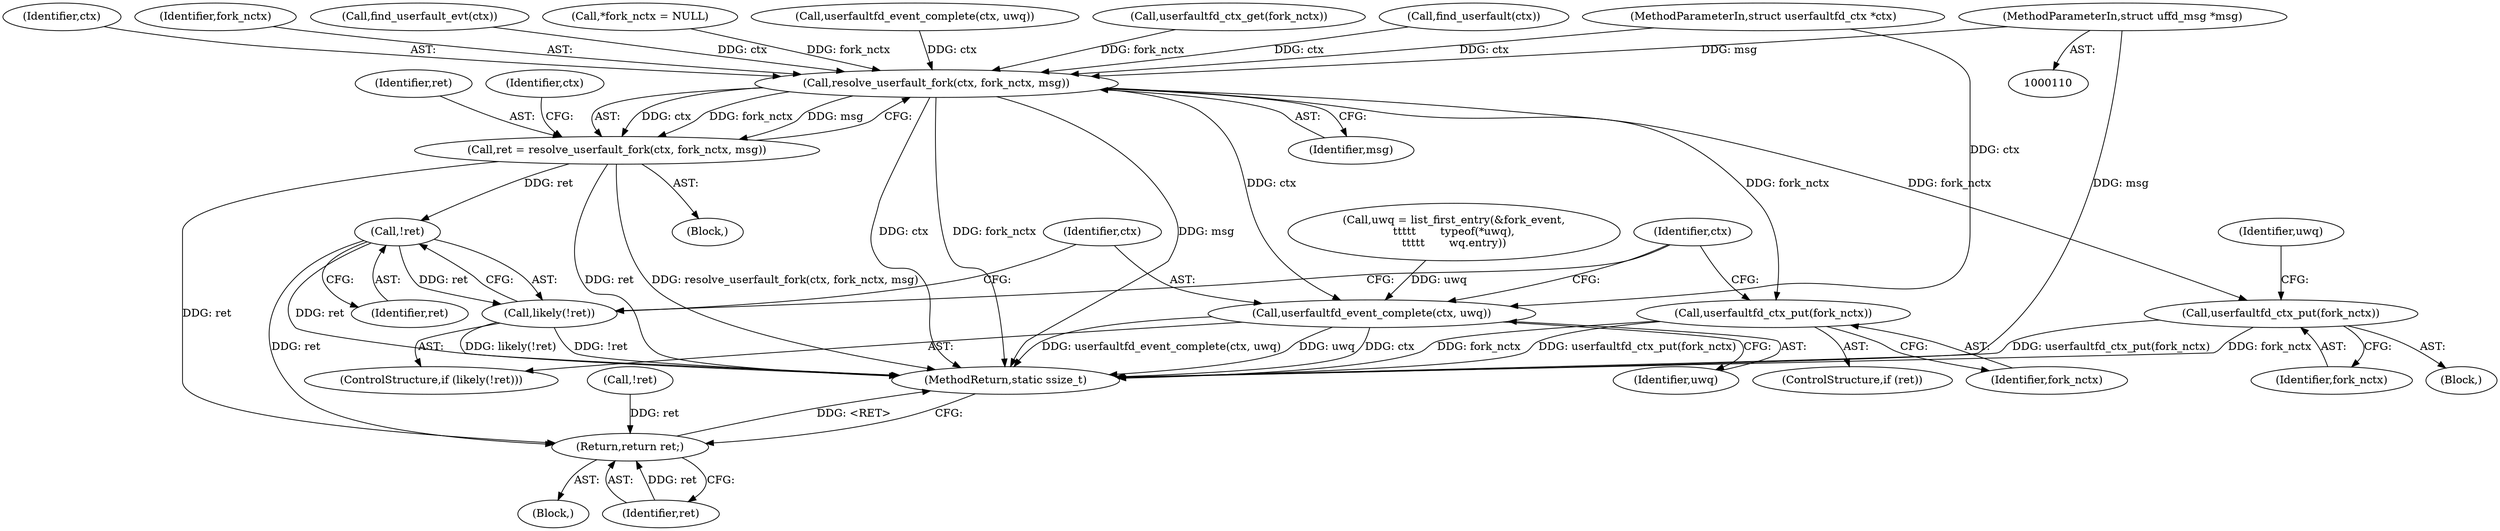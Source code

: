 digraph "0_linux_384632e67e0829deb8015ee6ad916b180049d252@pointer" {
"1000113" [label="(MethodParameterIn,struct uffd_msg *msg)"];
"1000355" [label="(Call,resolve_userfault_fork(ctx, fork_nctx, msg))"];
"1000353" [label="(Call,ret = resolve_userfault_fork(ctx, fork_nctx, msg))"];
"1000403" [label="(Call,!ret)"];
"1000402" [label="(Call,likely(!ret))"];
"1000421" [label="(Return,return ret;)"];
"1000372" [label="(Call,userfaultfd_ctx_put(fork_nctx))"];
"1000405" [label="(Call,userfaultfd_event_complete(ctx, uwq))"];
"1000412" [label="(Call,userfaultfd_ctx_put(fork_nctx))"];
"1000114" [label="(Block,)"];
"1000410" [label="(ControlStructure,if (ret))"];
"1000217" [label="(Call,find_userfault_evt(ctx))"];
"1000123" [label="(Call,*fork_nctx = NULL)"];
"1000355" [label="(Call,resolve_userfault_fork(ctx, fork_nctx, msg))"];
"1000113" [label="(MethodParameterIn,struct uffd_msg *msg)"];
"1000274" [label="(Call,userfaultfd_event_complete(ctx, uwq))"];
"1000422" [label="(Identifier,ret)"];
"1000413" [label="(Identifier,fork_nctx)"];
"1000374" [label="(Call,uwq = list_first_entry(&fork_event,\n\t\t\t\t\t       typeof(*uwq),\n\t\t\t\t\t       wq.entry))"];
"1000405" [label="(Call,userfaultfd_event_complete(ctx, uwq))"];
"1000423" [label="(MethodReturn,static ssize_t)"];
"1000358" [label="(Identifier,msg)"];
"1000418" [label="(Identifier,ctx)"];
"1000356" [label="(Identifier,ctx)"];
"1000357" [label="(Identifier,fork_nctx)"];
"1000111" [label="(MethodParameterIn,struct userfaultfd_ctx *ctx)"];
"1000345" [label="(Call,!ret)"];
"1000261" [label="(Call,userfaultfd_ctx_get(fork_nctx))"];
"1000403" [label="(Call,!ret)"];
"1000354" [label="(Identifier,ret)"];
"1000375" [label="(Identifier,uwq)"];
"1000371" [label="(Block,)"];
"1000421" [label="(Return,return ret;)"];
"1000404" [label="(Identifier,ret)"];
"1000372" [label="(Call,userfaultfd_ctx_put(fork_nctx))"];
"1000412" [label="(Call,userfaultfd_ctx_put(fork_nctx))"];
"1000363" [label="(Identifier,ctx)"];
"1000373" [label="(Identifier,fork_nctx)"];
"1000153" [label="(Call,find_userfault(ctx))"];
"1000353" [label="(Call,ret = resolve_userfault_fork(ctx, fork_nctx, msg))"];
"1000352" [label="(Block,)"];
"1000402" [label="(Call,likely(!ret))"];
"1000407" [label="(Identifier,uwq)"];
"1000406" [label="(Identifier,ctx)"];
"1000401" [label="(ControlStructure,if (likely(!ret)))"];
"1000113" -> "1000110"  [label="AST: "];
"1000113" -> "1000423"  [label="DDG: msg"];
"1000113" -> "1000355"  [label="DDG: msg"];
"1000355" -> "1000353"  [label="AST: "];
"1000355" -> "1000358"  [label="CFG: "];
"1000356" -> "1000355"  [label="AST: "];
"1000357" -> "1000355"  [label="AST: "];
"1000358" -> "1000355"  [label="AST: "];
"1000353" -> "1000355"  [label="CFG: "];
"1000355" -> "1000423"  [label="DDG: ctx"];
"1000355" -> "1000423"  [label="DDG: fork_nctx"];
"1000355" -> "1000423"  [label="DDG: msg"];
"1000355" -> "1000353"  [label="DDG: ctx"];
"1000355" -> "1000353"  [label="DDG: fork_nctx"];
"1000355" -> "1000353"  [label="DDG: msg"];
"1000274" -> "1000355"  [label="DDG: ctx"];
"1000217" -> "1000355"  [label="DDG: ctx"];
"1000153" -> "1000355"  [label="DDG: ctx"];
"1000111" -> "1000355"  [label="DDG: ctx"];
"1000261" -> "1000355"  [label="DDG: fork_nctx"];
"1000123" -> "1000355"  [label="DDG: fork_nctx"];
"1000355" -> "1000372"  [label="DDG: fork_nctx"];
"1000355" -> "1000405"  [label="DDG: ctx"];
"1000355" -> "1000412"  [label="DDG: fork_nctx"];
"1000353" -> "1000352"  [label="AST: "];
"1000354" -> "1000353"  [label="AST: "];
"1000363" -> "1000353"  [label="CFG: "];
"1000353" -> "1000423"  [label="DDG: ret"];
"1000353" -> "1000423"  [label="DDG: resolve_userfault_fork(ctx, fork_nctx, msg)"];
"1000353" -> "1000403"  [label="DDG: ret"];
"1000353" -> "1000421"  [label="DDG: ret"];
"1000403" -> "1000402"  [label="AST: "];
"1000403" -> "1000404"  [label="CFG: "];
"1000404" -> "1000403"  [label="AST: "];
"1000402" -> "1000403"  [label="CFG: "];
"1000403" -> "1000423"  [label="DDG: ret"];
"1000403" -> "1000402"  [label="DDG: ret"];
"1000403" -> "1000421"  [label="DDG: ret"];
"1000402" -> "1000401"  [label="AST: "];
"1000406" -> "1000402"  [label="CFG: "];
"1000418" -> "1000402"  [label="CFG: "];
"1000402" -> "1000423"  [label="DDG: likely(!ret)"];
"1000402" -> "1000423"  [label="DDG: !ret"];
"1000421" -> "1000114"  [label="AST: "];
"1000421" -> "1000422"  [label="CFG: "];
"1000422" -> "1000421"  [label="AST: "];
"1000423" -> "1000421"  [label="CFG: "];
"1000421" -> "1000423"  [label="DDG: <RET>"];
"1000422" -> "1000421"  [label="DDG: ret"];
"1000345" -> "1000421"  [label="DDG: ret"];
"1000372" -> "1000371"  [label="AST: "];
"1000372" -> "1000373"  [label="CFG: "];
"1000373" -> "1000372"  [label="AST: "];
"1000375" -> "1000372"  [label="CFG: "];
"1000372" -> "1000423"  [label="DDG: fork_nctx"];
"1000372" -> "1000423"  [label="DDG: userfaultfd_ctx_put(fork_nctx)"];
"1000405" -> "1000401"  [label="AST: "];
"1000405" -> "1000407"  [label="CFG: "];
"1000406" -> "1000405"  [label="AST: "];
"1000407" -> "1000405"  [label="AST: "];
"1000418" -> "1000405"  [label="CFG: "];
"1000405" -> "1000423"  [label="DDG: userfaultfd_event_complete(ctx, uwq)"];
"1000405" -> "1000423"  [label="DDG: uwq"];
"1000405" -> "1000423"  [label="DDG: ctx"];
"1000111" -> "1000405"  [label="DDG: ctx"];
"1000374" -> "1000405"  [label="DDG: uwq"];
"1000412" -> "1000410"  [label="AST: "];
"1000412" -> "1000413"  [label="CFG: "];
"1000413" -> "1000412"  [label="AST: "];
"1000418" -> "1000412"  [label="CFG: "];
"1000412" -> "1000423"  [label="DDG: userfaultfd_ctx_put(fork_nctx)"];
"1000412" -> "1000423"  [label="DDG: fork_nctx"];
}
